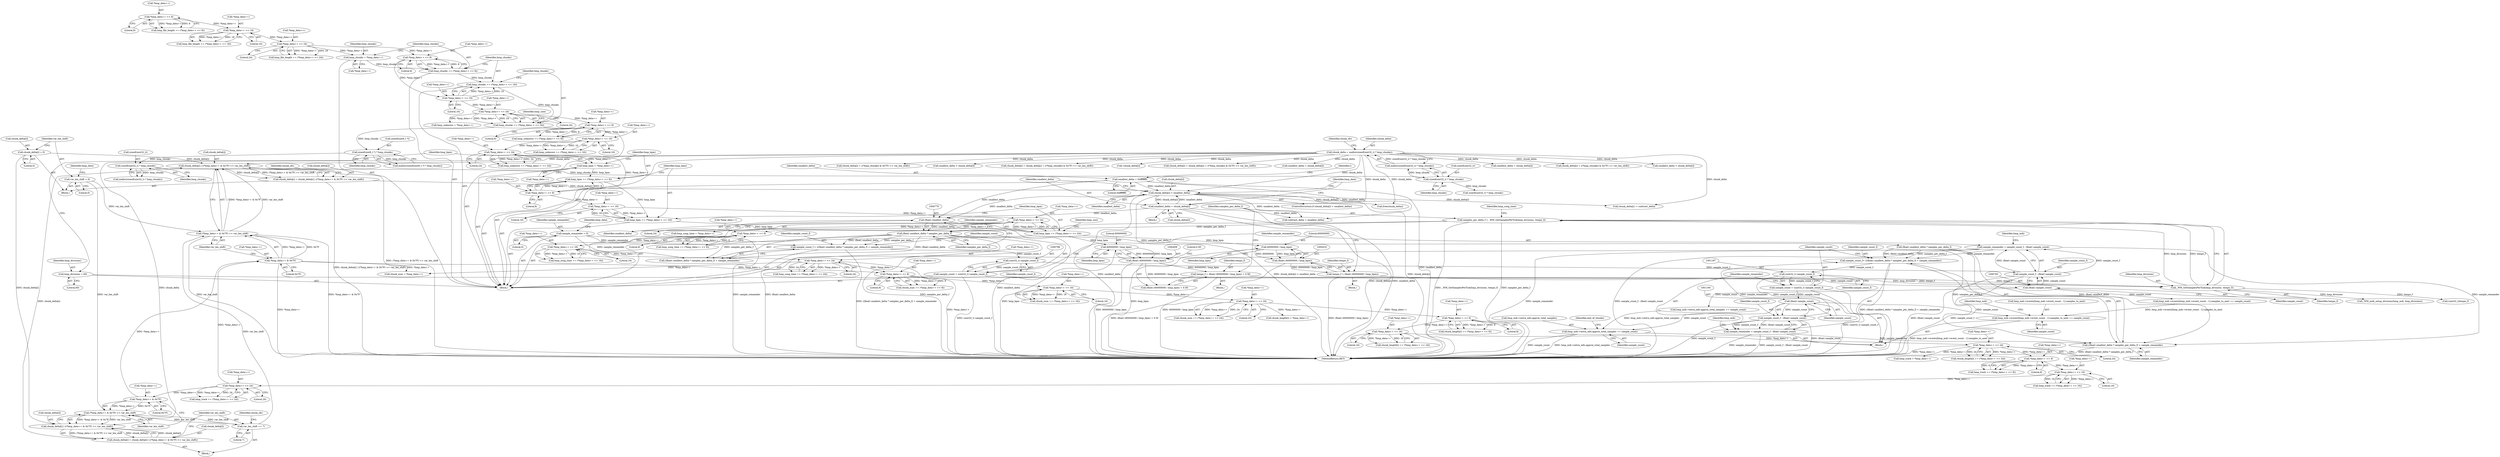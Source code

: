 digraph "0_wildmidi_660b513d99bced8783a4a5984ac2f742c74ebbdd_0@API" {
"1000788" [label="(Call,sample_remainder = sample_count_f - (float) sample_count)"];
"1000790" [label="(Call,sample_count_f - (float) sample_count)"];
"1000785" [label="(Call,(uint32_t) sample_count_f)"];
"1000774" [label="(Call,sample_count_f = (((float) smallest_delta * samples_per_delta_f) + sample_remainder))"];
"1000777" [label="(Call,(float) smallest_delta * samples_per_delta_f)"];
"1000778" [label="(Call,(float) smallest_delta)"];
"1000731" [label="(Call,chunk_delta[i] < smallest_delta)"];
"1000711" [label="(Call,chunk_delta[i] = chunk_delta[i] | ((*hmp_data++ & 0x7F) << var_len_shift))"];
"1000715" [label="(Call,chunk_delta[i] | ((*hmp_data++ & 0x7F) << var_len_shift))"];
"1000685" [label="(Call,chunk_delta[i] = chunk_delta[i] | ((*hmp_data++ & 0x7F) << var_len_shift))"];
"1000689" [label="(Call,chunk_delta[i] | ((*hmp_data++ & 0x7F) << var_len_shift))"];
"1000501" [label="(Call,chunk_delta = malloc(sizeof(uint32_t) * hmp_chunks))"];
"1000503" [label="(Call,malloc(sizeof(uint32_t) * hmp_chunks))"];
"1000504" [label="(Call,sizeof(uint32_t) * hmp_chunks)"];
"1000497" [label="(Call,sizeof(uint32_t) * hmp_chunks)"];
"1000490" [label="(Call,sizeof(uint8_t *) * hmp_chunks)"];
"1000327" [label="(Call,hmp_chunks += (*hmp_data++ << 24))"];
"1000329" [label="(Call,*hmp_data++ << 24)"];
"1000322" [label="(Call,*hmp_data++ << 16)"];
"1000315" [label="(Call,*hmp_data++ << 8)"];
"1000292" [label="(Call,*hmp_data++ << 24)"];
"1000285" [label="(Call,*hmp_data++ << 16)"];
"1000278" [label="(Call,*hmp_data++ << 8)"];
"1000320" [label="(Call,hmp_chunks += (*hmp_data++ << 16))"];
"1000313" [label="(Call,hmp_chunks += (*hmp_data++ << 8))"];
"1000308" [label="(Call,hmp_chunks = *hmp_data++)"];
"1000669" [label="(Call,chunk_delta[i] = 0)"];
"1000693" [label="(Call,(*hmp_data++ & 0x7F) << var_len_shift)"];
"1000694" [label="(Call,*hmp_data++ & 0x7F)"];
"1000657" [label="(Call,*hmp_data++ << 24)"];
"1000650" [label="(Call,*hmp_data++ << 16)"];
"1000643" [label="(Call,*hmp_data++ << 8)"];
"1000607" [label="(Call,*hmp_data++ << 24)"];
"1000598" [label="(Call,*hmp_data++ << 16)"];
"1000589" [label="(Call,*hmp_data++ << 8)"];
"1000566" [label="(Call,*hmp_data++ << 24)"];
"1000559" [label="(Call,*hmp_data++ << 16)"];
"1000552" [label="(Call,*hmp_data++ << 8)"];
"1000449" [label="(Call,*hmp_data++ << 24)"];
"1000442" [label="(Call,*hmp_data++ << 16)"];
"1000435" [label="(Call,*hmp_data++ << 8)"];
"1000392" [label="(Call,*hmp_data++ << 24)"];
"1000385" [label="(Call,*hmp_data++ << 16)"];
"1000378" [label="(Call,*hmp_data++ << 8)"];
"1000358" [label="(Call,*hmp_data++ << 24)"];
"1000351" [label="(Call,*hmp_data++ << 16)"];
"1000344" [label="(Call,*hmp_data++ << 8)"];
"1000720" [label="(Call,*hmp_data++ & 0x7F)"];
"1000700" [label="(Call,var_len_shift += 7)"];
"1000674" [label="(Call,var_len_shift = 0)"];
"1000719" [label="(Call,(*hmp_data++ & 0x7F) << var_len_shift)"];
"1000737" [label="(Call,smallest_delta = chunk_delta[i])"];
"1000522" [label="(Call,smallest_delta = 0xffffffff)"];
"1000423" [label="(Call,samples_per_delta_f = _WM_GetSamplesPerTick(hmp_divisions, tempo_f))"];
"1000425" [label="(Call,_WM_GetSamplesPerTick(hmp_divisions, tempo_f))"];
"1000368" [label="(Call,hmp_divisions = 60)"];
"1000416" [label="(Call,tempo_f = (float) (60000000 / hmp_bpm))"];
"1000418" [label="(Call,(float) (60000000 / hmp_bpm))"];
"1000420" [label="(Call,60000000 / hmp_bpm)"];
"1000390" [label="(Call,hmp_bpm += (*hmp_data++ << 24))"];
"1000383" [label="(Call,hmp_bpm += (*hmp_data++ << 16))"];
"1000376" [label="(Call,hmp_bpm += (*hmp_data++ << 8))"];
"1000371" [label="(Call,hmp_bpm = *hmp_data++)"];
"1000405" [label="(Call,tempo_f = (float) (60000000 / hmp_bpm) + 0.5f)"];
"1000408" [label="(Call,(float) (60000000 / hmp_bpm))"];
"1000410" [label="(Call,60000000 / hmp_bpm)"];
"1000190" [label="(Call,sample_remainder = 0)"];
"1000792" [label="(Call,(float) sample_count)"];
"1000783" [label="(Call,sample_count = (uint32_t) sample_count_f)"];
"1001175" [label="(Call,sample_count_f= (((float) smallest_delta * samples_per_delta_f) + sample_remainder))"];
"1001186" [label="(Call,(uint32_t) sample_count_f)"];
"1001184" [label="(Call,sample_count = (uint32_t) sample_count_f)"];
"1001193" [label="(Call,(float) sample_count)"];
"1001191" [label="(Call,sample_count_f - (float) sample_count)"];
"1001189" [label="(Call,sample_remainder = sample_count_f - (float) sample_count)"];
"1001177" [label="(Call,((float) smallest_delta * samples_per_delta_f) + sample_remainder)"];
"1001196" [label="(Call,hmp_mdi->events[hmp_mdi->event_count - 1].samples_to_next += sample_count)"];
"1001209" [label="(Call,hmp_mdi->extra_info.approx_total_samples += sample_count)"];
"1000283" [label="(Call,hmp_file_length += (*hmp_data++ << 16))"];
"1000694" [label="(Call,*hmp_data++ & 0x7F)"];
"1000385" [label="(Call,*hmp_data++ << 16)"];
"1000359" [label="(Call,*hmp_data++)"];
"1000491" [label="(Call,sizeof(uint8_t *))"];
"1000279" [label="(Call,*hmp_data++)"];
"1000443" [label="(Call,*hmp_data++)"];
"1000523" [label="(Identifier,smallest_delta)"];
"1001165" [label="(Call,smallest_delta = chunk_delta[i])"];
"1000651" [label="(Call,*hmp_data++)"];
"1000507" [label="(Identifier,hmp_chunks)"];
"1000420" [label="(Call,60000000 / hmp_bpm)"];
"1000416" [label="(Call,tempo_f = (float) (60000000 / hmp_bpm))"];
"1001208" [label="(Identifier,sample_count)"];
"1000685" [label="(Call,chunk_delta[i] = chunk_delta[i] | ((*hmp_data++ & 0x7F) << var_len_shift))"];
"1000406" [label="(Identifier,tempo_f)"];
"1000780" [label="(Identifier,smallest_delta)"];
"1000693" [label="(Call,(*hmp_data++ & 0x7F) << var_len_shift)"];
"1001183" [label="(Identifier,sample_remainder)"];
"1000386" [label="(Call,*hmp_data++)"];
"1000484" [label="(Call,(uint32_t)tempo_f)"];
"1000552" [label="(Call,*hmp_data++ << 8)"];
"1000731" [label="(Call,chunk_delta[i] < smallest_delta)"];
"1000503" [label="(Call,malloc(sizeof(uint32_t) * hmp_chunks))"];
"1000335" [label="(Identifier,hmp_size)"];
"1000567" [label="(Call,*hmp_data++)"];
"1001177" [label="(Call,((float) smallest_delta * samples_per_delta_f) + sample_remainder)"];
"1000738" [label="(Identifier,smallest_delta)"];
"1000417" [label="(Identifier,tempo_f)"];
"1000369" [label="(Identifier,hmp_divisions)"];
"1000442" [label="(Call,*hmp_data++ << 16)"];
"1000689" [label="(Call,chunk_delta[i] | ((*hmp_data++ & 0x7F) << var_len_shift))"];
"1000690" [label="(Call,chunk_delta[i])"];
"1000739" [label="(Call,chunk_delta[i])"];
"1000498" [label="(Call,sizeof(uint32_t))"];
"1000428" [label="(Call,hmp_song_time = *hmp_data++)"];
"1000782" [label="(Identifier,sample_remainder)"];
"1000675" [label="(Identifier,var_len_shift)"];
"1000405" [label="(Call,tempo_f = (float) (60000000 / hmp_bpm) + 0.5f)"];
"1000676" [label="(Literal,0)"];
"1000553" [label="(Call,*hmp_data++)"];
"1000736" [label="(Block,)"];
"1000371" [label="(Call,hmp_bpm = *hmp_data++)"];
"1000497" [label="(Call,sizeof(uint32_t) * hmp_chunks)"];
"1000362" [label="(Literal,24)"];
"1000450" [label="(Call,*hmp_data++)"];
"1001185" [label="(Identifier,sample_count)"];
"1000308" [label="(Call,hmp_chunks = *hmp_data++)"];
"1000355" [label="(Literal,16)"];
"1000426" [label="(Identifier,hmp_divisions)"];
"1000404" [label="(Block,)"];
"1000322" [label="(Call,*hmp_data++ << 16)"];
"1000743" [label="(Identifier,hmp_data)"];
"1000316" [label="(Call,*hmp_data++)"];
"1000594" [label="(Call,chunk_length[i] += (*hmp_data++ << 16))"];
"1001210" [label="(Call,hmp_mdi->extra_info.approx_total_samples)"];
"1001178" [label="(Call,(float) smallest_delta * samples_per_delta_f)"];
"1000819" [label="(Block,)"];
"1000423" [label="(Call,samples_per_delta_f = _WM_GetSamplesPerTick(hmp_divisions, tempo_f))"];
"1000700" [label="(Call,var_len_shift += 7)"];
"1000799" [label="(Identifier,hmp_mdi)"];
"1000570" [label="(Literal,24)"];
"1000560" [label="(Call,*hmp_data++)"];
"1001287" [label="(MethodReturn,RET)"];
"1001212" [label="(Identifier,hmp_mdi)"];
"1000732" [label="(Call,chunk_delta[i])"];
"1001131" [label="(Call,chunk_delta[i] + ((*hmp_chunk[i] & 0x7F) << var_len_shift))"];
"1000857" [label="(Call,smallest_delta > chunk_delta[i])"];
"1000496" [label="(Call,malloc(sizeof(uint32_t) * hmp_chunks))"];
"1000330" [label="(Call,*hmp_data++)"];
"1000564" [label="(Call,chunk_num += (*hmp_data++ << 24))"];
"1000669" [label="(Call,chunk_delta[i] = 0)"];
"1000784" [label="(Identifier,sample_count)"];
"1000329" [label="(Call,*hmp_data++ << 24)"];
"1000524" [label="(Literal,0xffffffff)"];
"1000286" [label="(Call,*hmp_data++)"];
"1000788" [label="(Call,sample_remainder = sample_count_f - (float) sample_count)"];
"1000424" [label="(Identifier,samples_per_delta_f)"];
"1001186" [label="(Call,(uint32_t) sample_count_f)"];
"1000333" [label="(Literal,24)"];
"1000433" [label="(Call,hmp_song_time += (*hmp_data++ << 8))"];
"1000429" [label="(Identifier,hmp_song_time)"];
"1000439" [label="(Literal,8)"];
"1000191" [label="(Identifier,sample_remainder)"];
"1001193" [label="(Call,(float) sample_count)"];
"1000699" [label="(Identifier,var_len_shift)"];
"1000505" [label="(Call,sizeof(uint32_t))"];
"1001209" [label="(Call,hmp_mdi->extra_info.approx_total_samples += sample_count)"];
"1000327" [label="(Call,hmp_chunks += (*hmp_data++ << 24))"];
"1000418" [label="(Call,(float) (60000000 / hmp_bpm))"];
"1000550" [label="(Call,chunk_num += (*hmp_data++ << 8))"];
"1000392" [label="(Call,*hmp_data++ << 24)"];
"1000415" [label="(Block,)"];
"1000500" [label="(Identifier,hmp_chunks)"];
"1000410" [label="(Call,60000000 / hmp_bpm)"];
"1000715" [label="(Call,chunk_delta[i] | ((*hmp_data++ & 0x7F) << var_len_shift))"];
"1000345" [label="(Call,*hmp_data++)"];
"1000792" [label="(Call,(float) sample_count)"];
"1001195" [label="(Identifier,sample_count)"];
"1000376" [label="(Call,hmp_bpm += (*hmp_data++ << 8))"];
"1000382" [label="(Literal,8)"];
"1000384" [label="(Identifier,hmp_bpm)"];
"1001200" [label="(Identifier,hmp_mdi)"];
"1000721" [label="(Call,*hmp_data++)"];
"1000323" [label="(Call,*hmp_data++)"];
"1000326" [label="(Literal,16)"];
"1000446" [label="(Literal,16)"];
"1000774" [label="(Call,sample_count_f = (((float) smallest_delta * samples_per_delta_f) + sample_remainder))"];
"1000843" [label="(Call,chunk_delta[i] -= subtract_delta)"];
"1001085" [label="(Call,chunk_delta[i] + ((*hmp_chunk[i] & 0x7F) << var_len_shift))"];
"1001159" [label="(Call,smallest_delta > chunk_delta[i])"];
"1000282" [label="(Literal,8)"];
"1000352" [label="(Call,*hmp_data++)"];
"1001190" [label="(Identifier,sample_remainder)"];
"1001196" [label="(Call,hmp_mdi->events[hmp_mdi->event_count - 1].samples_to_next += sample_count)"];
"1001189" [label="(Call,sample_remainder = sample_count_f - (float) sample_count)"];
"1000412" [label="(Identifier,hmp_bpm)"];
"1000511" [label="(Call,sizeof(uint32_t) * hmp_chunks)"];
"1000396" [label="(Literal,24)"];
"1000427" [label="(Identifier,tempo_f)"];
"1000393" [label="(Call,*hmp_data++)"];
"1000643" [label="(Call,*hmp_data++ << 8)"];
"1000655" [label="(Call,hmp_track += (*hmp_data++ << 24))"];
"1000705" [label="(Identifier,chunk_ofs)"];
"1000379" [label="(Call,*hmp_data++)"];
"1000493" [label="(Identifier,hmp_chunks)"];
"1000737" [label="(Call,smallest_delta = chunk_delta[i])"];
"1000190" [label="(Call,sample_remainder = 0)"];
"1001184" [label="(Call,sample_count = (uint32_t) sample_count_f)"];
"1000440" [label="(Call,hmp_song_time += (*hmp_data++ << 16))"];
"1001081" [label="(Call,chunk_delta[i] = chunk_delta[i] + ((*hmp_chunk[i] & 0x7F) << var_len_shift))"];
"1000636" [label="(Call,hmp_track = *hmp_data++)"];
"1000795" [label="(Call,hmp_mdi->events[hmp_mdi->event_count - 1].samples_to_next += sample_count)"];
"1000285" [label="(Call,*hmp_data++ << 16)"];
"1000719" [label="(Call,(*hmp_data++ & 0x7F) << var_len_shift)"];
"1000777" [label="(Call,(float) smallest_delta * samples_per_delta_f)"];
"1001175" [label="(Call,sample_count_f= (((float) smallest_delta * samples_per_delta_f) + sample_remainder))"];
"1001151" [label="(Call,!chunk_delta[i])"];
"1000585" [label="(Call,chunk_length[i] += (*hmp_data++ << 8))"];
"1000641" [label="(Call,hmp_track += (*hmp_data++ << 8))"];
"1000411" [label="(Literal,60000000)"];
"1000309" [label="(Identifier,hmp_chunks)"];
"1000435" [label="(Call,*hmp_data++ << 8)"];
"1000383" [label="(Call,hmp_bpm += (*hmp_data++ << 16))"];
"1000342" [label="(Call,hmp_unknown += (*hmp_data++ << 8))"];
"1000195" [label="(Identifier,hmp_data)"];
"1000730" [label="(ControlStructure,if (chunk_delta[i] < smallest_delta))"];
"1000711" [label="(Call,chunk_delta[i] = chunk_delta[i] | ((*hmp_data++ & 0x7F) << var_len_shift))"];
"1000314" [label="(Identifier,hmp_chunks)"];
"1001176" [label="(Identifier,sample_count_f)"];
"1000728" [label="(Identifier,chunk_ofs)"];
"1001191" [label="(Call,sample_count_f - (float) sample_count)"];
"1000557" [label="(Call,chunk_num += (*hmp_data++ << 16))"];
"1000534" [label="(Block,)"];
"1000337" [label="(Call,hmp_unknown = *hmp_data++)"];
"1000292" [label="(Call,*hmp_data++ << 24)"];
"1000695" [label="(Call,*hmp_data++)"];
"1000647" [label="(Literal,8)"];
"1000644" [label="(Call,*hmp_data++)"];
"1000447" [label="(Call,hmp_song_time += (*hmp_data++ << 24))"];
"1000489" [label="(Call,malloc(sizeof(uint8_t *) * hmp_chunks))"];
"1000790" [label="(Call,sample_count_f - (float) sample_count)"];
"1000344" [label="(Call,*hmp_data++ << 8)"];
"1000315" [label="(Call,*hmp_data++ << 8)"];
"1000771" [label="(Call,subtract_delta = smallest_delta)"];
"1000377" [label="(Identifier,hmp_bpm)"];
"1001197" [label="(Call,hmp_mdi->events[hmp_mdi->event_count - 1].samples_to_next)"];
"1000783" [label="(Call,sample_count = (uint32_t) sample_count_f)"];
"1000658" [label="(Call,*hmp_data++)"];
"1000407" [label="(Call,(float) (60000000 / hmp_bpm) + 0.5f)"];
"1000808" [label="(Call,hmp_mdi->extra_info.approx_total_samples += sample_count)"];
"1000290" [label="(Call,hmp_file_length += (*hmp_data++ << 24))"];
"1000650" [label="(Call,*hmp_data++ << 16)"];
"1000351" [label="(Call,*hmp_data++ << 16)"];
"1000791" [label="(Identifier,sample_count_f)"];
"1000490" [label="(Call,sizeof(uint8_t *) * hmp_chunks)"];
"1000522" [label="(Call,smallest_delta = 0xffffffff)"];
"1000654" [label="(Literal,16)"];
"1000794" [label="(Identifier,sample_count)"];
"1000817" [label="(Identifier,end_of_chunks)"];
"1000502" [label="(Identifier,chunk_delta)"];
"1000607" [label="(Call,*hmp_data++ << 24)"];
"1000349" [label="(Call,hmp_unknown += (*hmp_data++ << 16))"];
"1000479" [label="(Call,_WM_midi_setup_divisions(hmp_mdi, hmp_divisions))"];
"1000293" [label="(Call,*hmp_data++)"];
"1000661" [label="(Literal,24)"];
"1000545" [label="(Call,chunk_num = *hmp_data++)"];
"1000725" [label="(Identifier,var_len_shift)"];
"1000563" [label="(Literal,16)"];
"1000602" [label="(Literal,16)"];
"1000449" [label="(Call,*hmp_data++ << 24)"];
"1000590" [label="(Call,*hmp_data++)"];
"1000684" [label="(Block,)"];
"1000276" [label="(Call,hmp_file_length += (*hmp_data++ << 8))"];
"1000391" [label="(Identifier,hmp_bpm)"];
"1000320" [label="(Call,hmp_chunks += (*hmp_data++ << 16))"];
"1000603" [label="(Call,chunk_length[i] += (*hmp_data++ << 24))"];
"1000192" [label="(Literal,0)"];
"1000289" [label="(Literal,16)"];
"1000378" [label="(Call,*hmp_data++ << 8)"];
"1000598" [label="(Call,*hmp_data++ << 16)"];
"1000599" [label="(Call,*hmp_data++)"];
"1000348" [label="(Literal,8)"];
"1000321" [label="(Identifier,hmp_chunks)"];
"1000670" [label="(Call,chunk_delta[i])"];
"1000589" [label="(Call,*hmp_data++ << 8)"];
"1000372" [label="(Identifier,hmp_bpm)"];
"1001127" [label="(Call,chunk_delta[i] = chunk_delta[i] + ((*hmp_chunk[i] & 0x7F) << var_len_shift))"];
"1000436" [label="(Call,*hmp_data++)"];
"1000313" [label="(Call,hmp_chunks += (*hmp_data++ << 8))"];
"1001215" [label="(Identifier,sample_count)"];
"1000389" [label="(Literal,16)"];
"1000863" [label="(Call,smallest_delta = chunk_delta[i])"];
"1000608" [label="(Call,*hmp_data++)"];
"1000724" [label="(Literal,0x7F)"];
"1000509" [label="(Identifier,chunk_ofs)"];
"1000390" [label="(Call,hmp_bpm += (*hmp_data++ << 24))"];
"1000368" [label="(Call,hmp_divisions = 60)"];
"1000296" [label="(Literal,24)"];
"1001188" [label="(Identifier,sample_count_f)"];
"1000648" [label="(Call,hmp_track += (*hmp_data++ << 16))"];
"1000785" [label="(Call,(uint32_t) sample_count_f)"];
"1000712" [label="(Call,chunk_delta[i])"];
"1000578" [label="(Call,chunk_length[i] = *hmp_data++)"];
"1000776" [label="(Call,((float) smallest_delta * samples_per_delta_f) + sample_remainder)"];
"1000686" [label="(Call,chunk_delta[i])"];
"1001271" [label="(Call,free(chunk_delta))"];
"1000453" [label="(Literal,24)"];
"1000408" [label="(Call,(float) (60000000 / hmp_bpm))"];
"1000559" [label="(Call,*hmp_data++ << 16)"];
"1000735" [label="(Identifier,smallest_delta)"];
"1000501" [label="(Call,chunk_delta = malloc(sizeof(uint32_t) * hmp_chunks))"];
"1000328" [label="(Identifier,hmp_chunks)"];
"1000566" [label="(Call,*hmp_data++ << 24)"];
"1000680" [label="(Identifier,hmp_data)"];
"1000611" [label="(Literal,24)"];
"1000781" [label="(Identifier,samples_per_delta_f)"];
"1000674" [label="(Call,var_len_shift = 0)"];
"1000593" [label="(Literal,8)"];
"1000775" [label="(Identifier,sample_count_f)"];
"1000787" [label="(Identifier,sample_count_f)"];
"1000370" [label="(Literal,60)"];
"1000106" [label="(Block,)"];
"1000716" [label="(Call,chunk_delta[i])"];
"1000358" [label="(Call,*hmp_data++ << 24)"];
"1000356" [label="(Call,hmp_unknown += (*hmp_data++ << 24))"];
"1000425" [label="(Call,_WM_GetSamplesPerTick(hmp_divisions, tempo_f))"];
"1000413" [label="(Literal,0.5f)"];
"1000373" [label="(Call,*hmp_data++)"];
"1000319" [label="(Literal,8)"];
"1000698" [label="(Literal,0x7F)"];
"1000556" [label="(Literal,8)"];
"1000789" [label="(Identifier,sample_remainder)"];
"1000701" [label="(Identifier,var_len_shift)"];
"1000504" [label="(Call,sizeof(uint32_t) * hmp_chunks)"];
"1000702" [label="(Literal,7)"];
"1000421" [label="(Literal,60000000)"];
"1000720" [label="(Call,*hmp_data++ & 0x7F)"];
"1000398" [label="(Identifier,hmp_size)"];
"1000422" [label="(Identifier,hmp_bpm)"];
"1000673" [label="(Literal,0)"];
"1000278" [label="(Call,*hmp_data++ << 8)"];
"1001192" [label="(Identifier,sample_count_f)"];
"1000657" [label="(Call,*hmp_data++ << 24)"];
"1000778" [label="(Call,(float) smallest_delta)"];
"1000527" [label="(Identifier,i)"];
"1000310" [label="(Call,*hmp_data++)"];
"1000788" -> "1000106"  [label="AST: "];
"1000788" -> "1000790"  [label="CFG: "];
"1000789" -> "1000788"  [label="AST: "];
"1000790" -> "1000788"  [label="AST: "];
"1000799" -> "1000788"  [label="CFG: "];
"1000788" -> "1001287"  [label="DDG: sample_remainder"];
"1000788" -> "1001287"  [label="DDG: sample_count_f - (float) sample_count"];
"1000790" -> "1000788"  [label="DDG: sample_count_f"];
"1000790" -> "1000788"  [label="DDG: (float) sample_count"];
"1000788" -> "1001175"  [label="DDG: sample_remainder"];
"1000788" -> "1001177"  [label="DDG: sample_remainder"];
"1000790" -> "1000792"  [label="CFG: "];
"1000791" -> "1000790"  [label="AST: "];
"1000792" -> "1000790"  [label="AST: "];
"1000790" -> "1001287"  [label="DDG: (float) sample_count"];
"1000790" -> "1001287"  [label="DDG: sample_count_f"];
"1000785" -> "1000790"  [label="DDG: sample_count_f"];
"1000792" -> "1000790"  [label="DDG: sample_count"];
"1000785" -> "1000783"  [label="AST: "];
"1000785" -> "1000787"  [label="CFG: "];
"1000786" -> "1000785"  [label="AST: "];
"1000787" -> "1000785"  [label="AST: "];
"1000783" -> "1000785"  [label="CFG: "];
"1000785" -> "1000783"  [label="DDG: sample_count_f"];
"1000774" -> "1000785"  [label="DDG: sample_count_f"];
"1000774" -> "1000106"  [label="AST: "];
"1000774" -> "1000776"  [label="CFG: "];
"1000775" -> "1000774"  [label="AST: "];
"1000776" -> "1000774"  [label="AST: "];
"1000784" -> "1000774"  [label="CFG: "];
"1000774" -> "1001287"  [label="DDG: ((float) smallest_delta * samples_per_delta_f) + sample_remainder"];
"1000777" -> "1000774"  [label="DDG: (float) smallest_delta"];
"1000777" -> "1000774"  [label="DDG: samples_per_delta_f"];
"1000190" -> "1000774"  [label="DDG: sample_remainder"];
"1000777" -> "1000776"  [label="AST: "];
"1000777" -> "1000781"  [label="CFG: "];
"1000778" -> "1000777"  [label="AST: "];
"1000781" -> "1000777"  [label="AST: "];
"1000782" -> "1000777"  [label="CFG: "];
"1000777" -> "1001287"  [label="DDG: samples_per_delta_f"];
"1000777" -> "1001287"  [label="DDG: (float) smallest_delta"];
"1000777" -> "1000776"  [label="DDG: (float) smallest_delta"];
"1000777" -> "1000776"  [label="DDG: samples_per_delta_f"];
"1000778" -> "1000777"  [label="DDG: smallest_delta"];
"1000423" -> "1000777"  [label="DDG: samples_per_delta_f"];
"1000777" -> "1001178"  [label="DDG: samples_per_delta_f"];
"1000778" -> "1000780"  [label="CFG: "];
"1000779" -> "1000778"  [label="AST: "];
"1000780" -> "1000778"  [label="AST: "];
"1000781" -> "1000778"  [label="CFG: "];
"1000778" -> "1001287"  [label="DDG: smallest_delta"];
"1000731" -> "1000778"  [label="DDG: smallest_delta"];
"1000737" -> "1000778"  [label="DDG: smallest_delta"];
"1000522" -> "1000778"  [label="DDG: smallest_delta"];
"1000731" -> "1000730"  [label="AST: "];
"1000731" -> "1000735"  [label="CFG: "];
"1000732" -> "1000731"  [label="AST: "];
"1000735" -> "1000731"  [label="AST: "];
"1000738" -> "1000731"  [label="CFG: "];
"1000743" -> "1000731"  [label="CFG: "];
"1000731" -> "1001287"  [label="DDG: smallest_delta"];
"1000731" -> "1001287"  [label="DDG: chunk_delta[i] < smallest_delta"];
"1000731" -> "1001287"  [label="DDG: chunk_delta[i]"];
"1000711" -> "1000731"  [label="DDG: chunk_delta[i]"];
"1000501" -> "1000731"  [label="DDG: chunk_delta"];
"1000737" -> "1000731"  [label="DDG: smallest_delta"];
"1000522" -> "1000731"  [label="DDG: smallest_delta"];
"1000731" -> "1000737"  [label="DDG: chunk_delta[i]"];
"1000731" -> "1000771"  [label="DDG: smallest_delta"];
"1000731" -> "1000843"  [label="DDG: chunk_delta[i]"];
"1000731" -> "1001271"  [label="DDG: chunk_delta[i]"];
"1000711" -> "1000534"  [label="AST: "];
"1000711" -> "1000715"  [label="CFG: "];
"1000712" -> "1000711"  [label="AST: "];
"1000715" -> "1000711"  [label="AST: "];
"1000728" -> "1000711"  [label="CFG: "];
"1000711" -> "1001287"  [label="DDG: chunk_delta[i] | ((*hmp_data++ & 0x7F) << var_len_shift)"];
"1000715" -> "1000711"  [label="DDG: chunk_delta[i]"];
"1000715" -> "1000711"  [label="DDG: (*hmp_data++ & 0x7F) << var_len_shift"];
"1000715" -> "1000719"  [label="CFG: "];
"1000716" -> "1000715"  [label="AST: "];
"1000719" -> "1000715"  [label="AST: "];
"1000715" -> "1001287"  [label="DDG: (*hmp_data++ & 0x7F) << var_len_shift"];
"1000685" -> "1000715"  [label="DDG: chunk_delta[i]"];
"1000501" -> "1000715"  [label="DDG: chunk_delta"];
"1000669" -> "1000715"  [label="DDG: chunk_delta[i]"];
"1000719" -> "1000715"  [label="DDG: *hmp_data++ & 0x7F"];
"1000719" -> "1000715"  [label="DDG: var_len_shift"];
"1000685" -> "1000684"  [label="AST: "];
"1000685" -> "1000689"  [label="CFG: "];
"1000686" -> "1000685"  [label="AST: "];
"1000689" -> "1000685"  [label="AST: "];
"1000701" -> "1000685"  [label="CFG: "];
"1000689" -> "1000685"  [label="DDG: chunk_delta[i]"];
"1000689" -> "1000685"  [label="DDG: (*hmp_data++ & 0x7F) << var_len_shift"];
"1000685" -> "1000689"  [label="DDG: chunk_delta[i]"];
"1000689" -> "1000693"  [label="CFG: "];
"1000690" -> "1000689"  [label="AST: "];
"1000693" -> "1000689"  [label="AST: "];
"1000501" -> "1000689"  [label="DDG: chunk_delta"];
"1000669" -> "1000689"  [label="DDG: chunk_delta[i]"];
"1000693" -> "1000689"  [label="DDG: *hmp_data++ & 0x7F"];
"1000693" -> "1000689"  [label="DDG: var_len_shift"];
"1000501" -> "1000106"  [label="AST: "];
"1000501" -> "1000503"  [label="CFG: "];
"1000502" -> "1000501"  [label="AST: "];
"1000503" -> "1000501"  [label="AST: "];
"1000509" -> "1000501"  [label="CFG: "];
"1000503" -> "1000501"  [label="DDG: sizeof(uint32_t) * hmp_chunks"];
"1000501" -> "1000737"  [label="DDG: chunk_delta"];
"1000501" -> "1000843"  [label="DDG: chunk_delta"];
"1000501" -> "1000857"  [label="DDG: chunk_delta"];
"1000501" -> "1000863"  [label="DDG: chunk_delta"];
"1000501" -> "1001081"  [label="DDG: chunk_delta"];
"1000501" -> "1001085"  [label="DDG: chunk_delta"];
"1000501" -> "1001127"  [label="DDG: chunk_delta"];
"1000501" -> "1001131"  [label="DDG: chunk_delta"];
"1000501" -> "1001151"  [label="DDG: chunk_delta"];
"1000501" -> "1001159"  [label="DDG: chunk_delta"];
"1000501" -> "1001165"  [label="DDG: chunk_delta"];
"1000501" -> "1001271"  [label="DDG: chunk_delta"];
"1000503" -> "1000504"  [label="CFG: "];
"1000504" -> "1000503"  [label="AST: "];
"1000504" -> "1000503"  [label="DDG: hmp_chunks"];
"1000504" -> "1000507"  [label="CFG: "];
"1000505" -> "1000504"  [label="AST: "];
"1000507" -> "1000504"  [label="AST: "];
"1000497" -> "1000504"  [label="DDG: hmp_chunks"];
"1000504" -> "1000511"  [label="DDG: hmp_chunks"];
"1000497" -> "1000496"  [label="AST: "];
"1000497" -> "1000500"  [label="CFG: "];
"1000498" -> "1000497"  [label="AST: "];
"1000500" -> "1000497"  [label="AST: "];
"1000496" -> "1000497"  [label="CFG: "];
"1000497" -> "1000496"  [label="DDG: hmp_chunks"];
"1000490" -> "1000497"  [label="DDG: hmp_chunks"];
"1000490" -> "1000489"  [label="AST: "];
"1000490" -> "1000493"  [label="CFG: "];
"1000491" -> "1000490"  [label="AST: "];
"1000493" -> "1000490"  [label="AST: "];
"1000489" -> "1000490"  [label="CFG: "];
"1000490" -> "1000489"  [label="DDG: hmp_chunks"];
"1000327" -> "1000490"  [label="DDG: hmp_chunks"];
"1000327" -> "1000106"  [label="AST: "];
"1000327" -> "1000329"  [label="CFG: "];
"1000328" -> "1000327"  [label="AST: "];
"1000329" -> "1000327"  [label="AST: "];
"1000335" -> "1000327"  [label="CFG: "];
"1000329" -> "1000327"  [label="DDG: *hmp_data++"];
"1000329" -> "1000327"  [label="DDG: 24"];
"1000320" -> "1000327"  [label="DDG: hmp_chunks"];
"1000329" -> "1000333"  [label="CFG: "];
"1000330" -> "1000329"  [label="AST: "];
"1000333" -> "1000329"  [label="AST: "];
"1000322" -> "1000329"  [label="DDG: *hmp_data++"];
"1000329" -> "1000337"  [label="DDG: *hmp_data++"];
"1000329" -> "1000344"  [label="DDG: *hmp_data++"];
"1000322" -> "1000320"  [label="AST: "];
"1000322" -> "1000326"  [label="CFG: "];
"1000323" -> "1000322"  [label="AST: "];
"1000326" -> "1000322"  [label="AST: "];
"1000320" -> "1000322"  [label="CFG: "];
"1000322" -> "1000320"  [label="DDG: *hmp_data++"];
"1000322" -> "1000320"  [label="DDG: 16"];
"1000315" -> "1000322"  [label="DDG: *hmp_data++"];
"1000315" -> "1000313"  [label="AST: "];
"1000315" -> "1000319"  [label="CFG: "];
"1000316" -> "1000315"  [label="AST: "];
"1000319" -> "1000315"  [label="AST: "];
"1000313" -> "1000315"  [label="CFG: "];
"1000315" -> "1000313"  [label="DDG: *hmp_data++"];
"1000315" -> "1000313"  [label="DDG: 8"];
"1000292" -> "1000315"  [label="DDG: *hmp_data++"];
"1000292" -> "1000290"  [label="AST: "];
"1000292" -> "1000296"  [label="CFG: "];
"1000293" -> "1000292"  [label="AST: "];
"1000296" -> "1000292"  [label="AST: "];
"1000290" -> "1000292"  [label="CFG: "];
"1000292" -> "1000290"  [label="DDG: *hmp_data++"];
"1000292" -> "1000290"  [label="DDG: 24"];
"1000285" -> "1000292"  [label="DDG: *hmp_data++"];
"1000292" -> "1000308"  [label="DDG: *hmp_data++"];
"1000285" -> "1000283"  [label="AST: "];
"1000285" -> "1000289"  [label="CFG: "];
"1000286" -> "1000285"  [label="AST: "];
"1000289" -> "1000285"  [label="AST: "];
"1000283" -> "1000285"  [label="CFG: "];
"1000285" -> "1000283"  [label="DDG: *hmp_data++"];
"1000285" -> "1000283"  [label="DDG: 16"];
"1000278" -> "1000285"  [label="DDG: *hmp_data++"];
"1000278" -> "1000276"  [label="AST: "];
"1000278" -> "1000282"  [label="CFG: "];
"1000279" -> "1000278"  [label="AST: "];
"1000282" -> "1000278"  [label="AST: "];
"1000276" -> "1000278"  [label="CFG: "];
"1000278" -> "1000276"  [label="DDG: *hmp_data++"];
"1000278" -> "1000276"  [label="DDG: 8"];
"1000320" -> "1000106"  [label="AST: "];
"1000321" -> "1000320"  [label="AST: "];
"1000328" -> "1000320"  [label="CFG: "];
"1000313" -> "1000320"  [label="DDG: hmp_chunks"];
"1000313" -> "1000106"  [label="AST: "];
"1000314" -> "1000313"  [label="AST: "];
"1000321" -> "1000313"  [label="CFG: "];
"1000308" -> "1000313"  [label="DDG: hmp_chunks"];
"1000308" -> "1000106"  [label="AST: "];
"1000308" -> "1000310"  [label="CFG: "];
"1000309" -> "1000308"  [label="AST: "];
"1000310" -> "1000308"  [label="AST: "];
"1000314" -> "1000308"  [label="CFG: "];
"1000669" -> "1000534"  [label="AST: "];
"1000669" -> "1000673"  [label="CFG: "];
"1000670" -> "1000669"  [label="AST: "];
"1000673" -> "1000669"  [label="AST: "];
"1000675" -> "1000669"  [label="CFG: "];
"1000693" -> "1000699"  [label="CFG: "];
"1000694" -> "1000693"  [label="AST: "];
"1000699" -> "1000693"  [label="AST: "];
"1000694" -> "1000693"  [label="DDG: *hmp_data++"];
"1000694" -> "1000693"  [label="DDG: 0x7F"];
"1000700" -> "1000693"  [label="DDG: var_len_shift"];
"1000674" -> "1000693"  [label="DDG: var_len_shift"];
"1000693" -> "1000700"  [label="DDG: var_len_shift"];
"1000694" -> "1000698"  [label="CFG: "];
"1000695" -> "1000694"  [label="AST: "];
"1000698" -> "1000694"  [label="AST: "];
"1000699" -> "1000694"  [label="CFG: "];
"1000657" -> "1000694"  [label="DDG: *hmp_data++"];
"1000694" -> "1000720"  [label="DDG: *hmp_data++"];
"1000657" -> "1000655"  [label="AST: "];
"1000657" -> "1000661"  [label="CFG: "];
"1000658" -> "1000657"  [label="AST: "];
"1000661" -> "1000657"  [label="AST: "];
"1000655" -> "1000657"  [label="CFG: "];
"1000657" -> "1000655"  [label="DDG: *hmp_data++"];
"1000657" -> "1000655"  [label="DDG: 24"];
"1000650" -> "1000657"  [label="DDG: *hmp_data++"];
"1000657" -> "1000720"  [label="DDG: *hmp_data++"];
"1000650" -> "1000648"  [label="AST: "];
"1000650" -> "1000654"  [label="CFG: "];
"1000651" -> "1000650"  [label="AST: "];
"1000654" -> "1000650"  [label="AST: "];
"1000648" -> "1000650"  [label="CFG: "];
"1000650" -> "1000648"  [label="DDG: *hmp_data++"];
"1000650" -> "1000648"  [label="DDG: 16"];
"1000643" -> "1000650"  [label="DDG: *hmp_data++"];
"1000643" -> "1000641"  [label="AST: "];
"1000643" -> "1000647"  [label="CFG: "];
"1000644" -> "1000643"  [label="AST: "];
"1000647" -> "1000643"  [label="AST: "];
"1000641" -> "1000643"  [label="CFG: "];
"1000643" -> "1000641"  [label="DDG: *hmp_data++"];
"1000643" -> "1000641"  [label="DDG: 8"];
"1000607" -> "1000643"  [label="DDG: *hmp_data++"];
"1000607" -> "1000603"  [label="AST: "];
"1000607" -> "1000611"  [label="CFG: "];
"1000608" -> "1000607"  [label="AST: "];
"1000611" -> "1000607"  [label="AST: "];
"1000603" -> "1000607"  [label="CFG: "];
"1000607" -> "1001287"  [label="DDG: *hmp_data++"];
"1000607" -> "1000603"  [label="DDG: *hmp_data++"];
"1000607" -> "1000603"  [label="DDG: 24"];
"1000598" -> "1000607"  [label="DDG: *hmp_data++"];
"1000607" -> "1000636"  [label="DDG: *hmp_data++"];
"1000598" -> "1000594"  [label="AST: "];
"1000598" -> "1000602"  [label="CFG: "];
"1000599" -> "1000598"  [label="AST: "];
"1000602" -> "1000598"  [label="AST: "];
"1000594" -> "1000598"  [label="CFG: "];
"1000598" -> "1000594"  [label="DDG: *hmp_data++"];
"1000598" -> "1000594"  [label="DDG: 16"];
"1000589" -> "1000598"  [label="DDG: *hmp_data++"];
"1000589" -> "1000585"  [label="AST: "];
"1000589" -> "1000593"  [label="CFG: "];
"1000590" -> "1000589"  [label="AST: "];
"1000593" -> "1000589"  [label="AST: "];
"1000585" -> "1000589"  [label="CFG: "];
"1000589" -> "1000585"  [label="DDG: *hmp_data++"];
"1000589" -> "1000585"  [label="DDG: 8"];
"1000566" -> "1000589"  [label="DDG: *hmp_data++"];
"1000566" -> "1000564"  [label="AST: "];
"1000566" -> "1000570"  [label="CFG: "];
"1000567" -> "1000566"  [label="AST: "];
"1000570" -> "1000566"  [label="AST: "];
"1000564" -> "1000566"  [label="CFG: "];
"1000566" -> "1000564"  [label="DDG: *hmp_data++"];
"1000566" -> "1000564"  [label="DDG: 24"];
"1000559" -> "1000566"  [label="DDG: *hmp_data++"];
"1000566" -> "1000578"  [label="DDG: *hmp_data++"];
"1000559" -> "1000557"  [label="AST: "];
"1000559" -> "1000563"  [label="CFG: "];
"1000560" -> "1000559"  [label="AST: "];
"1000563" -> "1000559"  [label="AST: "];
"1000557" -> "1000559"  [label="CFG: "];
"1000559" -> "1000557"  [label="DDG: *hmp_data++"];
"1000559" -> "1000557"  [label="DDG: 16"];
"1000552" -> "1000559"  [label="DDG: *hmp_data++"];
"1000552" -> "1000550"  [label="AST: "];
"1000552" -> "1000556"  [label="CFG: "];
"1000553" -> "1000552"  [label="AST: "];
"1000556" -> "1000552"  [label="AST: "];
"1000550" -> "1000552"  [label="CFG: "];
"1000552" -> "1000550"  [label="DDG: *hmp_data++"];
"1000552" -> "1000550"  [label="DDG: 8"];
"1000449" -> "1000552"  [label="DDG: *hmp_data++"];
"1000720" -> "1000552"  [label="DDG: *hmp_data++"];
"1000449" -> "1000447"  [label="AST: "];
"1000449" -> "1000453"  [label="CFG: "];
"1000450" -> "1000449"  [label="AST: "];
"1000453" -> "1000449"  [label="AST: "];
"1000447" -> "1000449"  [label="CFG: "];
"1000449" -> "1001287"  [label="DDG: *hmp_data++"];
"1000449" -> "1000447"  [label="DDG: *hmp_data++"];
"1000449" -> "1000447"  [label="DDG: 24"];
"1000442" -> "1000449"  [label="DDG: *hmp_data++"];
"1000449" -> "1000545"  [label="DDG: *hmp_data++"];
"1000442" -> "1000440"  [label="AST: "];
"1000442" -> "1000446"  [label="CFG: "];
"1000443" -> "1000442"  [label="AST: "];
"1000446" -> "1000442"  [label="AST: "];
"1000440" -> "1000442"  [label="CFG: "];
"1000442" -> "1000440"  [label="DDG: *hmp_data++"];
"1000442" -> "1000440"  [label="DDG: 16"];
"1000435" -> "1000442"  [label="DDG: *hmp_data++"];
"1000435" -> "1000433"  [label="AST: "];
"1000435" -> "1000439"  [label="CFG: "];
"1000436" -> "1000435"  [label="AST: "];
"1000439" -> "1000435"  [label="AST: "];
"1000433" -> "1000435"  [label="CFG: "];
"1000435" -> "1000433"  [label="DDG: *hmp_data++"];
"1000435" -> "1000433"  [label="DDG: 8"];
"1000392" -> "1000435"  [label="DDG: *hmp_data++"];
"1000392" -> "1000390"  [label="AST: "];
"1000392" -> "1000396"  [label="CFG: "];
"1000393" -> "1000392"  [label="AST: "];
"1000396" -> "1000392"  [label="AST: "];
"1000390" -> "1000392"  [label="CFG: "];
"1000392" -> "1000390"  [label="DDG: *hmp_data++"];
"1000392" -> "1000390"  [label="DDG: 24"];
"1000385" -> "1000392"  [label="DDG: *hmp_data++"];
"1000392" -> "1000428"  [label="DDG: *hmp_data++"];
"1000385" -> "1000383"  [label="AST: "];
"1000385" -> "1000389"  [label="CFG: "];
"1000386" -> "1000385"  [label="AST: "];
"1000389" -> "1000385"  [label="AST: "];
"1000383" -> "1000385"  [label="CFG: "];
"1000385" -> "1000383"  [label="DDG: *hmp_data++"];
"1000385" -> "1000383"  [label="DDG: 16"];
"1000378" -> "1000385"  [label="DDG: *hmp_data++"];
"1000378" -> "1000376"  [label="AST: "];
"1000378" -> "1000382"  [label="CFG: "];
"1000379" -> "1000378"  [label="AST: "];
"1000382" -> "1000378"  [label="AST: "];
"1000376" -> "1000378"  [label="CFG: "];
"1000378" -> "1000376"  [label="DDG: *hmp_data++"];
"1000378" -> "1000376"  [label="DDG: 8"];
"1000358" -> "1000378"  [label="DDG: *hmp_data++"];
"1000358" -> "1000356"  [label="AST: "];
"1000358" -> "1000362"  [label="CFG: "];
"1000359" -> "1000358"  [label="AST: "];
"1000362" -> "1000358"  [label="AST: "];
"1000356" -> "1000358"  [label="CFG: "];
"1000358" -> "1000356"  [label="DDG: *hmp_data++"];
"1000358" -> "1000356"  [label="DDG: 24"];
"1000351" -> "1000358"  [label="DDG: *hmp_data++"];
"1000358" -> "1000371"  [label="DDG: *hmp_data++"];
"1000351" -> "1000349"  [label="AST: "];
"1000351" -> "1000355"  [label="CFG: "];
"1000352" -> "1000351"  [label="AST: "];
"1000355" -> "1000351"  [label="AST: "];
"1000349" -> "1000351"  [label="CFG: "];
"1000351" -> "1000349"  [label="DDG: *hmp_data++"];
"1000351" -> "1000349"  [label="DDG: 16"];
"1000344" -> "1000351"  [label="DDG: *hmp_data++"];
"1000344" -> "1000342"  [label="AST: "];
"1000344" -> "1000348"  [label="CFG: "];
"1000345" -> "1000344"  [label="AST: "];
"1000348" -> "1000344"  [label="AST: "];
"1000342" -> "1000344"  [label="CFG: "];
"1000344" -> "1000342"  [label="DDG: *hmp_data++"];
"1000344" -> "1000342"  [label="DDG: 8"];
"1000720" -> "1000719"  [label="AST: "];
"1000720" -> "1000724"  [label="CFG: "];
"1000721" -> "1000720"  [label="AST: "];
"1000724" -> "1000720"  [label="AST: "];
"1000725" -> "1000720"  [label="CFG: "];
"1000720" -> "1001287"  [label="DDG: *hmp_data++"];
"1000720" -> "1000545"  [label="DDG: *hmp_data++"];
"1000720" -> "1000719"  [label="DDG: *hmp_data++"];
"1000720" -> "1000719"  [label="DDG: 0x7F"];
"1000700" -> "1000684"  [label="AST: "];
"1000700" -> "1000702"  [label="CFG: "];
"1000701" -> "1000700"  [label="AST: "];
"1000702" -> "1000700"  [label="AST: "];
"1000705" -> "1000700"  [label="CFG: "];
"1000700" -> "1000719"  [label="DDG: var_len_shift"];
"1000674" -> "1000534"  [label="AST: "];
"1000674" -> "1000676"  [label="CFG: "];
"1000675" -> "1000674"  [label="AST: "];
"1000676" -> "1000674"  [label="AST: "];
"1000680" -> "1000674"  [label="CFG: "];
"1000674" -> "1000719"  [label="DDG: var_len_shift"];
"1000719" -> "1000725"  [label="CFG: "];
"1000725" -> "1000719"  [label="AST: "];
"1000719" -> "1001287"  [label="DDG: *hmp_data++ & 0x7F"];
"1000719" -> "1001287"  [label="DDG: var_len_shift"];
"1000737" -> "1000736"  [label="AST: "];
"1000737" -> "1000739"  [label="CFG: "];
"1000738" -> "1000737"  [label="AST: "];
"1000739" -> "1000737"  [label="AST: "];
"1000743" -> "1000737"  [label="CFG: "];
"1000737" -> "1001287"  [label="DDG: chunk_delta[i]"];
"1000737" -> "1001287"  [label="DDG: smallest_delta"];
"1000737" -> "1000771"  [label="DDG: smallest_delta"];
"1000522" -> "1000106"  [label="AST: "];
"1000522" -> "1000524"  [label="CFG: "];
"1000523" -> "1000522"  [label="AST: "];
"1000524" -> "1000522"  [label="AST: "];
"1000527" -> "1000522"  [label="CFG: "];
"1000522" -> "1001287"  [label="DDG: smallest_delta"];
"1000522" -> "1000771"  [label="DDG: smallest_delta"];
"1000423" -> "1000106"  [label="AST: "];
"1000423" -> "1000425"  [label="CFG: "];
"1000424" -> "1000423"  [label="AST: "];
"1000425" -> "1000423"  [label="AST: "];
"1000429" -> "1000423"  [label="CFG: "];
"1000423" -> "1001287"  [label="DDG: _WM_GetSamplesPerTick(hmp_divisions, tempo_f)"];
"1000423" -> "1001287"  [label="DDG: samples_per_delta_f"];
"1000425" -> "1000423"  [label="DDG: hmp_divisions"];
"1000425" -> "1000423"  [label="DDG: tempo_f"];
"1000425" -> "1000427"  [label="CFG: "];
"1000426" -> "1000425"  [label="AST: "];
"1000427" -> "1000425"  [label="AST: "];
"1000368" -> "1000425"  [label="DDG: hmp_divisions"];
"1000416" -> "1000425"  [label="DDG: tempo_f"];
"1000405" -> "1000425"  [label="DDG: tempo_f"];
"1000425" -> "1000479"  [label="DDG: hmp_divisions"];
"1000425" -> "1000484"  [label="DDG: tempo_f"];
"1000368" -> "1000106"  [label="AST: "];
"1000368" -> "1000370"  [label="CFG: "];
"1000369" -> "1000368"  [label="AST: "];
"1000370" -> "1000368"  [label="AST: "];
"1000372" -> "1000368"  [label="CFG: "];
"1000416" -> "1000415"  [label="AST: "];
"1000416" -> "1000418"  [label="CFG: "];
"1000417" -> "1000416"  [label="AST: "];
"1000418" -> "1000416"  [label="AST: "];
"1000424" -> "1000416"  [label="CFG: "];
"1000416" -> "1001287"  [label="DDG: (float) (60000000 / hmp_bpm)"];
"1000418" -> "1000416"  [label="DDG: 60000000 / hmp_bpm"];
"1000418" -> "1000420"  [label="CFG: "];
"1000419" -> "1000418"  [label="AST: "];
"1000420" -> "1000418"  [label="AST: "];
"1000418" -> "1001287"  [label="DDG: 60000000 / hmp_bpm"];
"1000420" -> "1000418"  [label="DDG: 60000000"];
"1000420" -> "1000418"  [label="DDG: hmp_bpm"];
"1000420" -> "1000422"  [label="CFG: "];
"1000421" -> "1000420"  [label="AST: "];
"1000422" -> "1000420"  [label="AST: "];
"1000420" -> "1001287"  [label="DDG: hmp_bpm"];
"1000390" -> "1000420"  [label="DDG: hmp_bpm"];
"1000390" -> "1000106"  [label="AST: "];
"1000391" -> "1000390"  [label="AST: "];
"1000398" -> "1000390"  [label="CFG: "];
"1000383" -> "1000390"  [label="DDG: hmp_bpm"];
"1000390" -> "1000410"  [label="DDG: hmp_bpm"];
"1000383" -> "1000106"  [label="AST: "];
"1000384" -> "1000383"  [label="AST: "];
"1000391" -> "1000383"  [label="CFG: "];
"1000376" -> "1000383"  [label="DDG: hmp_bpm"];
"1000376" -> "1000106"  [label="AST: "];
"1000377" -> "1000376"  [label="AST: "];
"1000384" -> "1000376"  [label="CFG: "];
"1000371" -> "1000376"  [label="DDG: hmp_bpm"];
"1000371" -> "1000106"  [label="AST: "];
"1000371" -> "1000373"  [label="CFG: "];
"1000372" -> "1000371"  [label="AST: "];
"1000373" -> "1000371"  [label="AST: "];
"1000377" -> "1000371"  [label="CFG: "];
"1000405" -> "1000404"  [label="AST: "];
"1000405" -> "1000407"  [label="CFG: "];
"1000406" -> "1000405"  [label="AST: "];
"1000407" -> "1000405"  [label="AST: "];
"1000424" -> "1000405"  [label="CFG: "];
"1000405" -> "1001287"  [label="DDG: (float) (60000000 / hmp_bpm) + 0.5f"];
"1000408" -> "1000405"  [label="DDG: 60000000 / hmp_bpm"];
"1000408" -> "1000407"  [label="AST: "];
"1000408" -> "1000410"  [label="CFG: "];
"1000409" -> "1000408"  [label="AST: "];
"1000410" -> "1000408"  [label="AST: "];
"1000413" -> "1000408"  [label="CFG: "];
"1000408" -> "1001287"  [label="DDG: 60000000 / hmp_bpm"];
"1000408" -> "1000407"  [label="DDG: 60000000 / hmp_bpm"];
"1000410" -> "1000408"  [label="DDG: 60000000"];
"1000410" -> "1000408"  [label="DDG: hmp_bpm"];
"1000410" -> "1000412"  [label="CFG: "];
"1000411" -> "1000410"  [label="AST: "];
"1000412" -> "1000410"  [label="AST: "];
"1000410" -> "1001287"  [label="DDG: hmp_bpm"];
"1000190" -> "1000106"  [label="AST: "];
"1000190" -> "1000192"  [label="CFG: "];
"1000191" -> "1000190"  [label="AST: "];
"1000192" -> "1000190"  [label="AST: "];
"1000195" -> "1000190"  [label="CFG: "];
"1000190" -> "1001287"  [label="DDG: sample_remainder"];
"1000190" -> "1000776"  [label="DDG: sample_remainder"];
"1000792" -> "1000794"  [label="CFG: "];
"1000793" -> "1000792"  [label="AST: "];
"1000794" -> "1000792"  [label="AST: "];
"1000783" -> "1000792"  [label="DDG: sample_count"];
"1000792" -> "1000795"  [label="DDG: sample_count"];
"1000792" -> "1000808"  [label="DDG: sample_count"];
"1000783" -> "1000106"  [label="AST: "];
"1000784" -> "1000783"  [label="AST: "];
"1000789" -> "1000783"  [label="CFG: "];
"1000783" -> "1001287"  [label="DDG: (uint32_t) sample_count_f"];
"1001175" -> "1000819"  [label="AST: "];
"1001175" -> "1001177"  [label="CFG: "];
"1001176" -> "1001175"  [label="AST: "];
"1001177" -> "1001175"  [label="AST: "];
"1001185" -> "1001175"  [label="CFG: "];
"1001175" -> "1001287"  [label="DDG: ((float) smallest_delta * samples_per_delta_f) + sample_remainder"];
"1001178" -> "1001175"  [label="DDG: (float) smallest_delta"];
"1001178" -> "1001175"  [label="DDG: samples_per_delta_f"];
"1001189" -> "1001175"  [label="DDG: sample_remainder"];
"1001175" -> "1001186"  [label="DDG: sample_count_f"];
"1001186" -> "1001184"  [label="AST: "];
"1001186" -> "1001188"  [label="CFG: "];
"1001187" -> "1001186"  [label="AST: "];
"1001188" -> "1001186"  [label="AST: "];
"1001184" -> "1001186"  [label="CFG: "];
"1001186" -> "1001184"  [label="DDG: sample_count_f"];
"1001186" -> "1001191"  [label="DDG: sample_count_f"];
"1001184" -> "1000819"  [label="AST: "];
"1001185" -> "1001184"  [label="AST: "];
"1001190" -> "1001184"  [label="CFG: "];
"1001184" -> "1001287"  [label="DDG: (uint32_t) sample_count_f"];
"1001184" -> "1001193"  [label="DDG: sample_count"];
"1001193" -> "1001191"  [label="AST: "];
"1001193" -> "1001195"  [label="CFG: "];
"1001194" -> "1001193"  [label="AST: "];
"1001195" -> "1001193"  [label="AST: "];
"1001191" -> "1001193"  [label="CFG: "];
"1001193" -> "1001191"  [label="DDG: sample_count"];
"1001193" -> "1001196"  [label="DDG: sample_count"];
"1001193" -> "1001209"  [label="DDG: sample_count"];
"1001191" -> "1001189"  [label="AST: "];
"1001192" -> "1001191"  [label="AST: "];
"1001189" -> "1001191"  [label="CFG: "];
"1001191" -> "1001287"  [label="DDG: sample_count_f"];
"1001191" -> "1001287"  [label="DDG: (float) sample_count"];
"1001191" -> "1001189"  [label="DDG: sample_count_f"];
"1001191" -> "1001189"  [label="DDG: (float) sample_count"];
"1001189" -> "1000819"  [label="AST: "];
"1001190" -> "1001189"  [label="AST: "];
"1001200" -> "1001189"  [label="CFG: "];
"1001189" -> "1001287"  [label="DDG: sample_remainder"];
"1001189" -> "1001287"  [label="DDG: sample_count_f - (float) sample_count"];
"1001189" -> "1001177"  [label="DDG: sample_remainder"];
"1001177" -> "1001183"  [label="CFG: "];
"1001178" -> "1001177"  [label="AST: "];
"1001183" -> "1001177"  [label="AST: "];
"1001177" -> "1001287"  [label="DDG: (float) smallest_delta * samples_per_delta_f"];
"1001178" -> "1001177"  [label="DDG: (float) smallest_delta"];
"1001178" -> "1001177"  [label="DDG: samples_per_delta_f"];
"1001196" -> "1000819"  [label="AST: "];
"1001196" -> "1001208"  [label="CFG: "];
"1001197" -> "1001196"  [label="AST: "];
"1001208" -> "1001196"  [label="AST: "];
"1001212" -> "1001196"  [label="CFG: "];
"1001196" -> "1001287"  [label="DDG: hmp_mdi->events[hmp_mdi->event_count - 1].samples_to_next"];
"1000795" -> "1001196"  [label="DDG: hmp_mdi->events[hmp_mdi->event_count - 1].samples_to_next"];
"1001209" -> "1000819"  [label="AST: "];
"1001209" -> "1001215"  [label="CFG: "];
"1001210" -> "1001209"  [label="AST: "];
"1001215" -> "1001209"  [label="AST: "];
"1000817" -> "1001209"  [label="CFG: "];
"1001209" -> "1001287"  [label="DDG: sample_count"];
"1001209" -> "1001287"  [label="DDG: hmp_mdi->extra_info.approx_total_samples"];
"1000808" -> "1001209"  [label="DDG: hmp_mdi->extra_info.approx_total_samples"];
}
